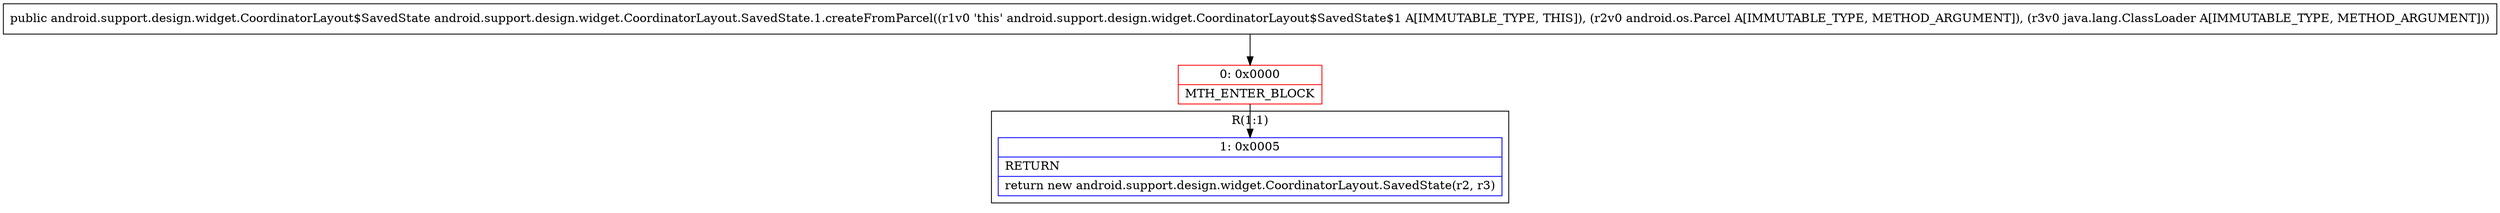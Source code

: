 digraph "CFG forandroid.support.design.widget.CoordinatorLayout.SavedState.1.createFromParcel(Landroid\/os\/Parcel;Ljava\/lang\/ClassLoader;)Landroid\/support\/design\/widget\/CoordinatorLayout$SavedState;" {
subgraph cluster_Region_68164644 {
label = "R(1:1)";
node [shape=record,color=blue];
Node_1 [shape=record,label="{1\:\ 0x0005|RETURN\l|return new android.support.design.widget.CoordinatorLayout.SavedState(r2, r3)\l}"];
}
Node_0 [shape=record,color=red,label="{0\:\ 0x0000|MTH_ENTER_BLOCK\l}"];
MethodNode[shape=record,label="{public android.support.design.widget.CoordinatorLayout$SavedState android.support.design.widget.CoordinatorLayout.SavedState.1.createFromParcel((r1v0 'this' android.support.design.widget.CoordinatorLayout$SavedState$1 A[IMMUTABLE_TYPE, THIS]), (r2v0 android.os.Parcel A[IMMUTABLE_TYPE, METHOD_ARGUMENT]), (r3v0 java.lang.ClassLoader A[IMMUTABLE_TYPE, METHOD_ARGUMENT])) }"];
MethodNode -> Node_0;
Node_0 -> Node_1;
}

